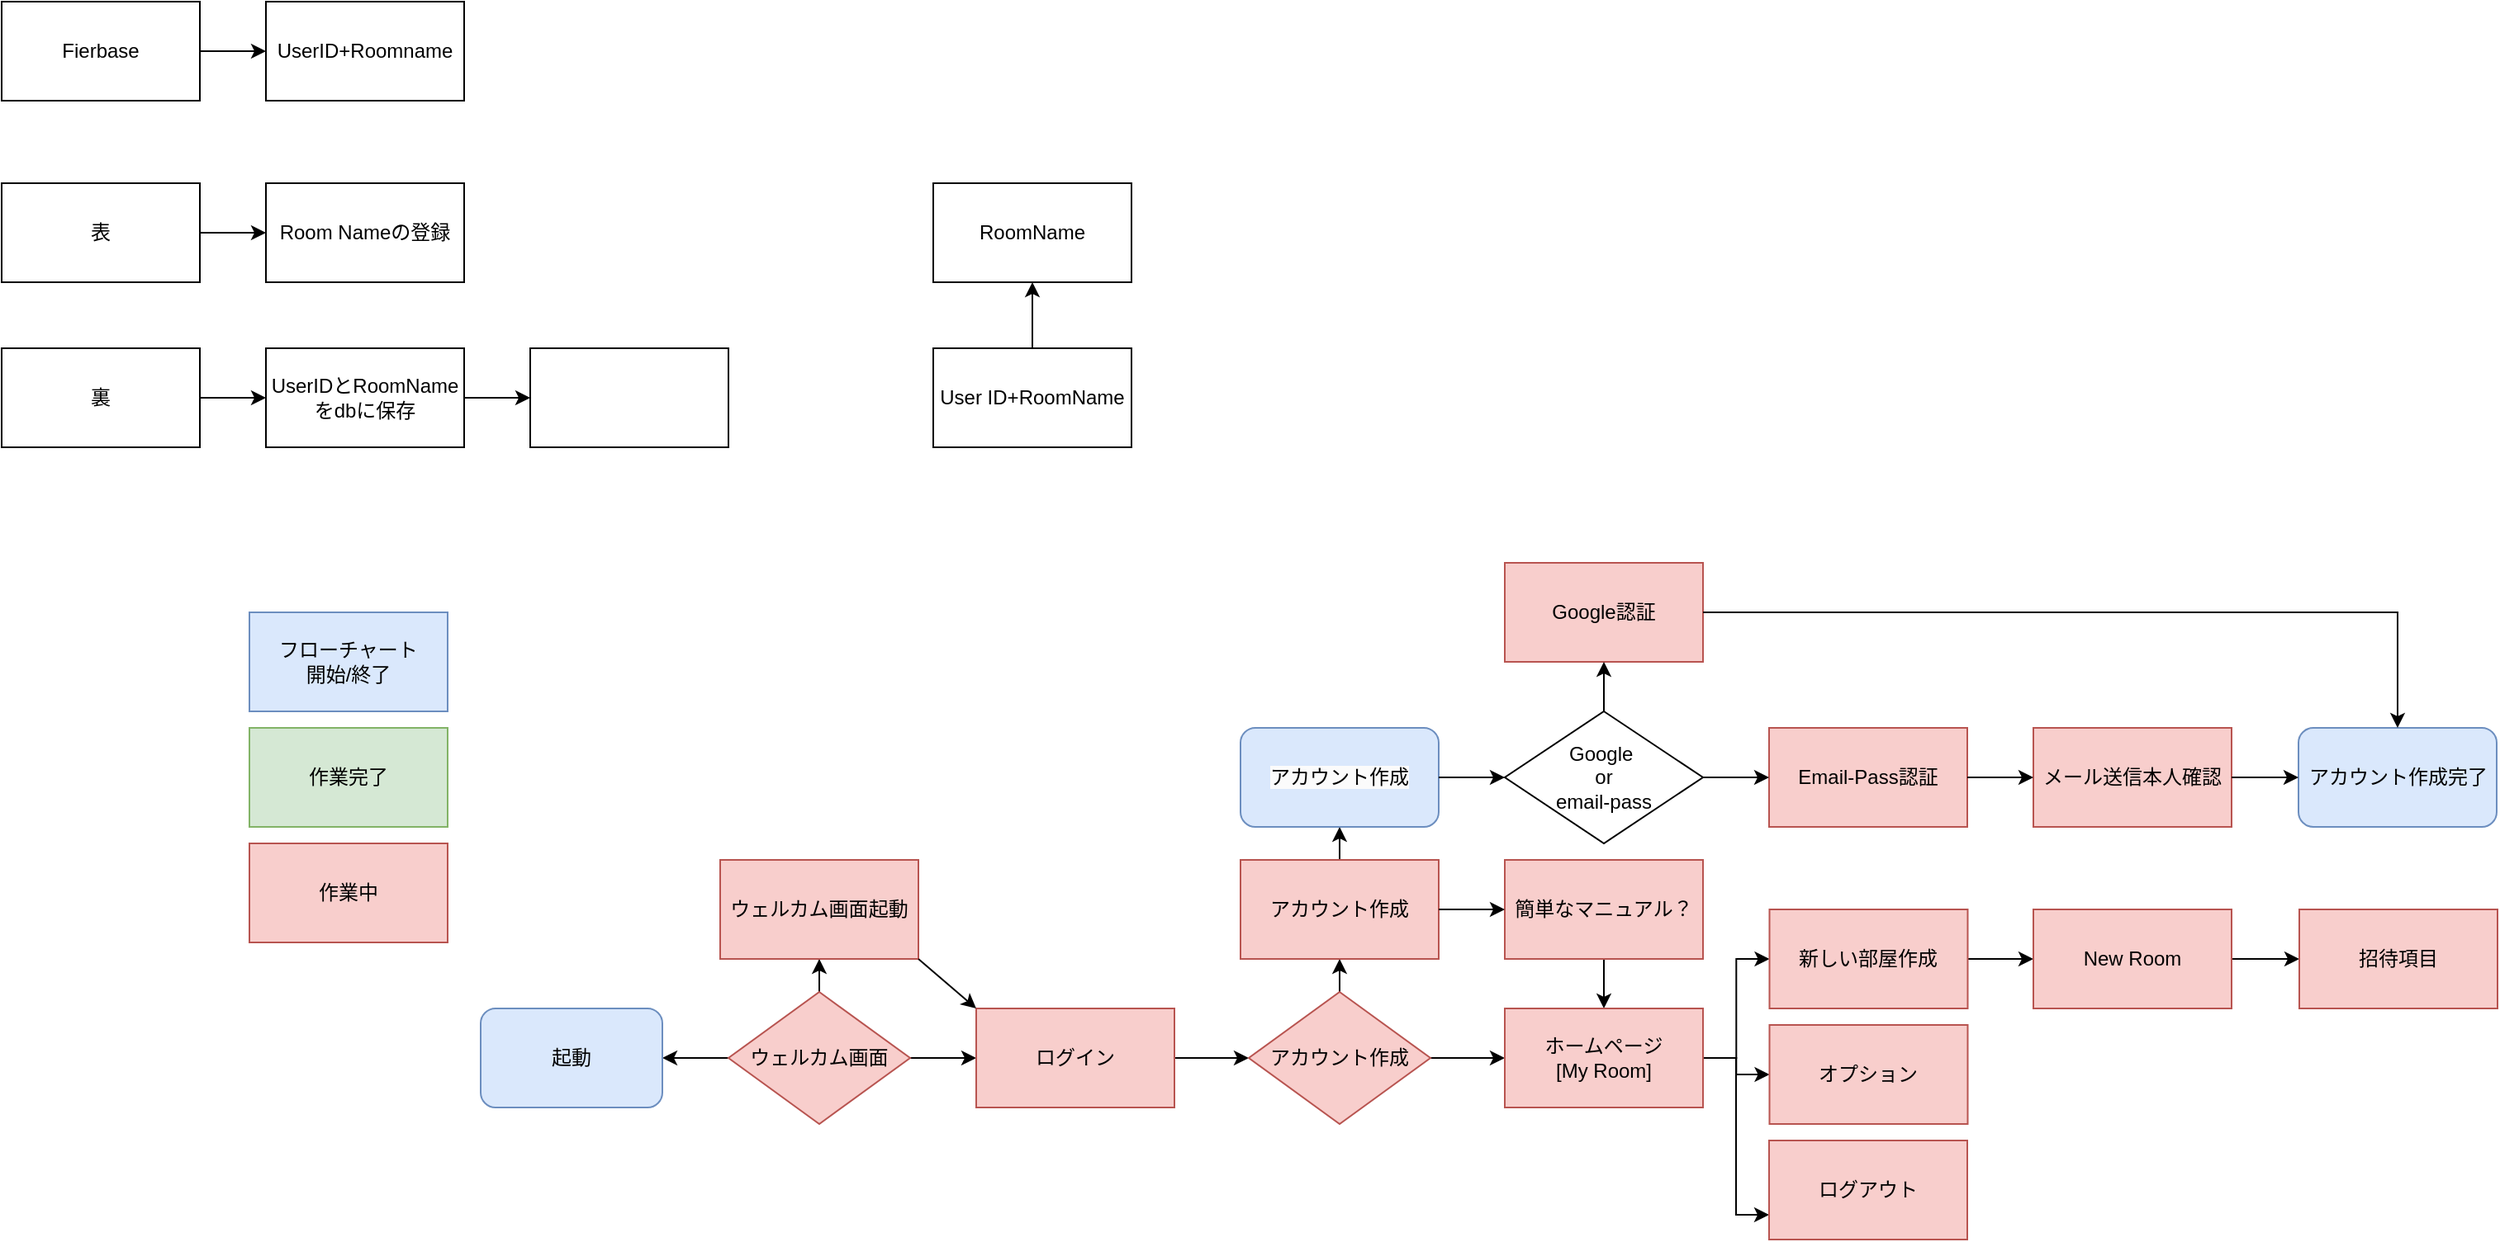 <mxfile version="22.1.18" type="github">
  <diagram name="ページ1" id="QqLwSLqvl7rIlfeu2B-Z">
    <mxGraphModel dx="1457" dy="1705" grid="1" gridSize="10" guides="1" tooltips="1" connect="1" arrows="1" fold="1" page="1" pageScale="1" pageWidth="827" pageHeight="1169" background="#ffffff" math="0" shadow="0">
      <root>
        <mxCell id="0" />
        <mxCell id="1" parent="0" />
        <mxCell id="ANDY_AdEw9fYnEY0-3U3-14" value="" style="edgeStyle=orthogonalEdgeStyle;rounded=0;orthogonalLoop=1;jettySize=auto;html=1;" parent="1" source="ANDY_AdEw9fYnEY0-3U3-6" target="ANDY_AdEw9fYnEY0-3U3-13" edge="1">
          <mxGeometry relative="1" as="geometry" />
        </mxCell>
        <mxCell id="ANDY_AdEw9fYnEY0-3U3-16" value="" style="edgeStyle=orthogonalEdgeStyle;rounded=0;orthogonalLoop=1;jettySize=auto;html=1;" parent="1" source="ANDY_AdEw9fYnEY0-3U3-6" target="ANDY_AdEw9fYnEY0-3U3-15" edge="1">
          <mxGeometry relative="1" as="geometry" />
        </mxCell>
        <mxCell id="ANDY_AdEw9fYnEY0-3U3-18" value="" style="edgeStyle=orthogonalEdgeStyle;rounded=0;orthogonalLoop=1;jettySize=auto;html=1;" parent="1" source="ANDY_AdEw9fYnEY0-3U3-6" target="ANDY_AdEw9fYnEY0-3U3-17" edge="1">
          <mxGeometry relative="1" as="geometry" />
        </mxCell>
        <mxCell id="ANDY_AdEw9fYnEY0-3U3-6" value="ウェルカム画面" style="rhombus;whiteSpace=wrap;html=1;rounded=0;fillColor=#f8cecc;strokeColor=#b85450;" parent="1" vertex="1">
          <mxGeometry x="170" y="220" width="110" height="80" as="geometry" />
        </mxCell>
        <mxCell id="ANDY_AdEw9fYnEY0-3U3-13" value="起動" style="rounded=1;whiteSpace=wrap;html=1;fillColor=#dae8fc;strokeColor=#6c8ebf;" parent="1" vertex="1">
          <mxGeometry x="20" y="230" width="110" height="60" as="geometry" />
        </mxCell>
        <mxCell id="ANDY_AdEw9fYnEY0-3U3-15" value="ウェルカム画面起動" style="rounded=0;whiteSpace=wrap;html=1;fillColor=#f8cecc;strokeColor=#b85450;" parent="1" vertex="1">
          <mxGeometry x="165" y="140" width="120" height="60" as="geometry" />
        </mxCell>
        <mxCell id="ANDY_AdEw9fYnEY0-3U3-21" value="" style="edgeStyle=orthogonalEdgeStyle;rounded=0;orthogonalLoop=1;jettySize=auto;html=1;" parent="1" source="ANDY_AdEw9fYnEY0-3U3-17" target="ANDY_AdEw9fYnEY0-3U3-20" edge="1">
          <mxGeometry relative="1" as="geometry" />
        </mxCell>
        <mxCell id="ANDY_AdEw9fYnEY0-3U3-17" value="ログイン" style="whiteSpace=wrap;html=1;rounded=0;fillColor=#f8cecc;strokeColor=#b85450;" parent="1" vertex="1">
          <mxGeometry x="320" y="230" width="120" height="60" as="geometry" />
        </mxCell>
        <mxCell id="ANDY_AdEw9fYnEY0-3U3-19" value="" style="endArrow=classic;html=1;rounded=0;entryX=0;entryY=0;entryDx=0;entryDy=0;exitX=1;exitY=1;exitDx=0;exitDy=0;" parent="1" source="ANDY_AdEw9fYnEY0-3U3-15" target="ANDY_AdEw9fYnEY0-3U3-17" edge="1">
          <mxGeometry width="50" height="50" relative="1" as="geometry">
            <mxPoint x="390" y="320" as="sourcePoint" />
            <mxPoint x="440" y="270" as="targetPoint" />
          </mxGeometry>
        </mxCell>
        <mxCell id="ANDY_AdEw9fYnEY0-3U3-23" value="" style="edgeStyle=orthogonalEdgeStyle;rounded=0;orthogonalLoop=1;jettySize=auto;html=1;" parent="1" source="ANDY_AdEw9fYnEY0-3U3-20" target="ANDY_AdEw9fYnEY0-3U3-22" edge="1">
          <mxGeometry relative="1" as="geometry" />
        </mxCell>
        <mxCell id="ANDY_AdEw9fYnEY0-3U3-29" value="" style="edgeStyle=orthogonalEdgeStyle;rounded=0;orthogonalLoop=1;jettySize=auto;html=1;" parent="1" source="ANDY_AdEw9fYnEY0-3U3-20" target="ANDY_AdEw9fYnEY0-3U3-28" edge="1">
          <mxGeometry relative="1" as="geometry" />
        </mxCell>
        <mxCell id="ANDY_AdEw9fYnEY0-3U3-20" value="アカウント作成" style="rhombus;whiteSpace=wrap;html=1;rounded=0;fillColor=#f8cecc;strokeColor=#b85450;" parent="1" vertex="1">
          <mxGeometry x="485" y="220" width="110" height="80" as="geometry" />
        </mxCell>
        <mxCell id="ANDY_AdEw9fYnEY0-3U3-57" value="" style="edgeStyle=orthogonalEdgeStyle;rounded=0;orthogonalLoop=1;jettySize=auto;html=1;" parent="1" source="ANDY_AdEw9fYnEY0-3U3-22" target="ANDY_AdEw9fYnEY0-3U3-51" edge="1">
          <mxGeometry relative="1" as="geometry" />
        </mxCell>
        <mxCell id="ANDY_AdEw9fYnEY0-3U3-22" value="アカウント作成" style="whiteSpace=wrap;html=1;rounded=0;fillColor=#f8cecc;strokeColor=#b85450;" parent="1" vertex="1">
          <mxGeometry x="480" y="140" width="120" height="60" as="geometry" />
        </mxCell>
        <mxCell id="ANDY_AdEw9fYnEY0-3U3-30" value="" style="edgeStyle=orthogonalEdgeStyle;rounded=0;orthogonalLoop=1;jettySize=auto;html=1;" parent="1" source="ANDY_AdEw9fYnEY0-3U3-24" target="ANDY_AdEw9fYnEY0-3U3-28" edge="1">
          <mxGeometry relative="1" as="geometry" />
        </mxCell>
        <mxCell id="ANDY_AdEw9fYnEY0-3U3-24" value="簡単なマニュアル？" style="whiteSpace=wrap;html=1;rounded=0;fillColor=#f8cecc;strokeColor=#b85450;" parent="1" vertex="1">
          <mxGeometry x="640" y="140" width="120" height="60" as="geometry" />
        </mxCell>
        <mxCell id="ANDY_AdEw9fYnEY0-3U3-26" value="" style="endArrow=classic;html=1;rounded=0;exitX=1;exitY=0.5;exitDx=0;exitDy=0;entryX=0;entryY=0.5;entryDx=0;entryDy=0;" parent="1" source="ANDY_AdEw9fYnEY0-3U3-22" target="ANDY_AdEw9fYnEY0-3U3-24" edge="1">
          <mxGeometry width="50" height="50" relative="1" as="geometry">
            <mxPoint x="600" y="200" as="sourcePoint" />
            <mxPoint x="630" y="230" as="targetPoint" />
          </mxGeometry>
        </mxCell>
        <mxCell id="ANDY_AdEw9fYnEY0-3U3-32" value="" style="edgeStyle=orthogonalEdgeStyle;rounded=0;orthogonalLoop=1;jettySize=auto;html=1;" parent="1" source="ANDY_AdEw9fYnEY0-3U3-28" target="ANDY_AdEw9fYnEY0-3U3-31" edge="1">
          <mxGeometry relative="1" as="geometry" />
        </mxCell>
        <mxCell id="h6BVth6N7jJkKrhVaG1G-6" style="edgeStyle=orthogonalEdgeStyle;rounded=0;orthogonalLoop=1;jettySize=auto;html=1;" parent="1" source="ANDY_AdEw9fYnEY0-3U3-28" target="h6BVth6N7jJkKrhVaG1G-4" edge="1">
          <mxGeometry relative="1" as="geometry" />
        </mxCell>
        <mxCell id="h6BVth6N7jJkKrhVaG1G-7" style="edgeStyle=orthogonalEdgeStyle;rounded=0;orthogonalLoop=1;jettySize=auto;html=1;entryX=0;entryY=0.75;entryDx=0;entryDy=0;" parent="1" source="ANDY_AdEw9fYnEY0-3U3-28" target="h6BVth6N7jJkKrhVaG1G-5" edge="1">
          <mxGeometry relative="1" as="geometry" />
        </mxCell>
        <mxCell id="ANDY_AdEw9fYnEY0-3U3-28" value="ホームページ&lt;br&gt;[My Room]" style="rounded=0;whiteSpace=wrap;html=1;fillColor=#f8cecc;strokeColor=#b85450;" parent="1" vertex="1">
          <mxGeometry x="640" y="230" width="120" height="60" as="geometry" />
        </mxCell>
        <mxCell id="h6BVth6N7jJkKrhVaG1G-9" value="" style="edgeStyle=orthogonalEdgeStyle;rounded=0;orthogonalLoop=1;jettySize=auto;html=1;" parent="1" source="ANDY_AdEw9fYnEY0-3U3-31" target="h6BVth6N7jJkKrhVaG1G-8" edge="1">
          <mxGeometry relative="1" as="geometry" />
        </mxCell>
        <mxCell id="ANDY_AdEw9fYnEY0-3U3-31" value="新しい部屋作成" style="rounded=0;whiteSpace=wrap;html=1;fillColor=#f8cecc;strokeColor=#b85450;" parent="1" vertex="1">
          <mxGeometry x="800.25" y="170" width="120" height="60" as="geometry" />
        </mxCell>
        <mxCell id="ANDY_AdEw9fYnEY0-3U3-56" value="" style="group" parent="1" vertex="1" connectable="0">
          <mxGeometry x="480" y="-40" width="760.5" height="170" as="geometry" />
        </mxCell>
        <mxCell id="ANDY_AdEw9fYnEY0-3U3-38" value="Google&amp;nbsp;&lt;br&gt;or&lt;br&gt;email-pass" style="rhombus;whiteSpace=wrap;html=1;rounded=0;" parent="ANDY_AdEw9fYnEY0-3U3-56" vertex="1">
          <mxGeometry x="160" y="90" width="120" height="80" as="geometry" />
        </mxCell>
        <mxCell id="ANDY_AdEw9fYnEY0-3U3-40" value="Google認証" style="rounded=0;whiteSpace=wrap;html=1;fillColor=#f8cecc;strokeColor=#b85450;" parent="ANDY_AdEw9fYnEY0-3U3-56" vertex="1">
          <mxGeometry x="160" width="120" height="60" as="geometry" />
        </mxCell>
        <mxCell id="ANDY_AdEw9fYnEY0-3U3-41" value="" style="edgeStyle=orthogonalEdgeStyle;rounded=0;orthogonalLoop=1;jettySize=auto;html=1;" parent="ANDY_AdEw9fYnEY0-3U3-56" source="ANDY_AdEw9fYnEY0-3U3-38" target="ANDY_AdEw9fYnEY0-3U3-40" edge="1">
          <mxGeometry relative="1" as="geometry" />
        </mxCell>
        <mxCell id="ANDY_AdEw9fYnEY0-3U3-44" value="Email-Pass認証" style="whiteSpace=wrap;html=1;rounded=0;fillColor=#f8cecc;strokeColor=#b85450;" parent="ANDY_AdEw9fYnEY0-3U3-56" vertex="1">
          <mxGeometry x="320" y="100" width="120" height="60" as="geometry" />
        </mxCell>
        <mxCell id="ANDY_AdEw9fYnEY0-3U3-45" value="" style="edgeStyle=orthogonalEdgeStyle;rounded=0;orthogonalLoop=1;jettySize=auto;html=1;" parent="ANDY_AdEw9fYnEY0-3U3-56" source="ANDY_AdEw9fYnEY0-3U3-38" target="ANDY_AdEw9fYnEY0-3U3-44" edge="1">
          <mxGeometry relative="1" as="geometry" />
        </mxCell>
        <mxCell id="ANDY_AdEw9fYnEY0-3U3-46" value="メール送信本人確認" style="whiteSpace=wrap;html=1;rounded=0;fillColor=#f8cecc;strokeColor=#b85450;" parent="ANDY_AdEw9fYnEY0-3U3-56" vertex="1">
          <mxGeometry x="480" y="100" width="120" height="60" as="geometry" />
        </mxCell>
        <mxCell id="ANDY_AdEw9fYnEY0-3U3-47" value="" style="edgeStyle=orthogonalEdgeStyle;rounded=0;orthogonalLoop=1;jettySize=auto;html=1;" parent="ANDY_AdEw9fYnEY0-3U3-56" source="ANDY_AdEw9fYnEY0-3U3-44" target="ANDY_AdEw9fYnEY0-3U3-46" edge="1">
          <mxGeometry relative="1" as="geometry" />
        </mxCell>
        <mxCell id="ANDY_AdEw9fYnEY0-3U3-51" value="&lt;meta charset=&quot;utf-8&quot;&gt;&lt;span style=&quot;color: rgb(0, 0, 0); font-family: Helvetica; font-size: 12px; font-style: normal; font-variant-ligatures: normal; font-variant-caps: normal; font-weight: 400; letter-spacing: normal; orphans: 2; text-align: center; text-indent: 0px; text-transform: none; widows: 2; word-spacing: 0px; -webkit-text-stroke-width: 0px; background-color: rgb(251, 251, 251); text-decoration-thickness: initial; text-decoration-style: initial; text-decoration-color: initial; float: none; display: inline !important;&quot;&gt;アカウント作成&lt;/span&gt;" style="rounded=1;whiteSpace=wrap;html=1;fillColor=#dae8fc;strokeColor=#6c8ebf;" parent="ANDY_AdEw9fYnEY0-3U3-56" vertex="1">
          <mxGeometry y="100" width="120" height="60" as="geometry" />
        </mxCell>
        <mxCell id="ANDY_AdEw9fYnEY0-3U3-39" value="" style="edgeStyle=orthogonalEdgeStyle;rounded=0;orthogonalLoop=1;jettySize=auto;html=1;" parent="ANDY_AdEw9fYnEY0-3U3-56" source="ANDY_AdEw9fYnEY0-3U3-51" target="ANDY_AdEw9fYnEY0-3U3-38" edge="1">
          <mxGeometry relative="1" as="geometry">
            <mxPoint x="120" y="130" as="sourcePoint" />
          </mxGeometry>
        </mxCell>
        <mxCell id="ANDY_AdEw9fYnEY0-3U3-52" value="アカウント作成完了" style="rounded=1;whiteSpace=wrap;html=1;fillColor=#dae8fc;strokeColor=#6c8ebf;" parent="ANDY_AdEw9fYnEY0-3U3-56" vertex="1">
          <mxGeometry x="640.5" y="100" width="120" height="60" as="geometry" />
        </mxCell>
        <mxCell id="ANDY_AdEw9fYnEY0-3U3-55" style="edgeStyle=orthogonalEdgeStyle;rounded=0;orthogonalLoop=1;jettySize=auto;html=1;" parent="ANDY_AdEw9fYnEY0-3U3-56" source="ANDY_AdEw9fYnEY0-3U3-40" target="ANDY_AdEw9fYnEY0-3U3-52" edge="1">
          <mxGeometry relative="1" as="geometry" />
        </mxCell>
        <mxCell id="ANDY_AdEw9fYnEY0-3U3-54" value="" style="edgeStyle=orthogonalEdgeStyle;rounded=0;orthogonalLoop=1;jettySize=auto;html=1;" parent="ANDY_AdEw9fYnEY0-3U3-56" source="ANDY_AdEw9fYnEY0-3U3-46" target="ANDY_AdEw9fYnEY0-3U3-52" edge="1">
          <mxGeometry relative="1" as="geometry" />
        </mxCell>
        <mxCell id="ANDY_AdEw9fYnEY0-3U3-58" value="フローチャート&lt;br&gt;開始/終了" style="rounded=0;whiteSpace=wrap;html=1;fillColor=#dae8fc;strokeColor=#6c8ebf;" parent="1" vertex="1">
          <mxGeometry x="-120" y="-10" width="120" height="60" as="geometry" />
        </mxCell>
        <mxCell id="ANDY_AdEw9fYnEY0-3U3-59" value="作業完了" style="rounded=0;whiteSpace=wrap;html=1;fillColor=#d5e8d4;strokeColor=#82b366;" parent="1" vertex="1">
          <mxGeometry x="-120" y="60" width="120" height="60" as="geometry" />
        </mxCell>
        <mxCell id="ANDY_AdEw9fYnEY0-3U3-60" value="作業中" style="rounded=0;whiteSpace=wrap;html=1;fillColor=#f8cecc;strokeColor=#b85450;" parent="1" vertex="1">
          <mxGeometry x="-120" y="130" width="120" height="60" as="geometry" />
        </mxCell>
        <mxCell id="h6BVth6N7jJkKrhVaG1G-4" value="オプション" style="rounded=0;whiteSpace=wrap;html=1;fillColor=#f8cecc;strokeColor=#b85450;" parent="1" vertex="1">
          <mxGeometry x="800.25" y="240" width="120" height="60" as="geometry" />
        </mxCell>
        <mxCell id="h6BVth6N7jJkKrhVaG1G-5" value="ログアウト" style="rounded=0;whiteSpace=wrap;html=1;fillColor=#f8cecc;strokeColor=#b85450;" parent="1" vertex="1">
          <mxGeometry x="800" y="310" width="120" height="60" as="geometry" />
        </mxCell>
        <mxCell id="h6BVth6N7jJkKrhVaG1G-11" style="edgeStyle=orthogonalEdgeStyle;rounded=0;orthogonalLoop=1;jettySize=auto;html=1;" parent="1" source="h6BVth6N7jJkKrhVaG1G-8" target="h6BVth6N7jJkKrhVaG1G-10" edge="1">
          <mxGeometry relative="1" as="geometry" />
        </mxCell>
        <mxCell id="h6BVth6N7jJkKrhVaG1G-8" value="New Room" style="rounded=0;whiteSpace=wrap;html=1;fillColor=#f8cecc;strokeColor=#b85450;" parent="1" vertex="1">
          <mxGeometry x="960" y="170" width="120" height="60" as="geometry" />
        </mxCell>
        <mxCell id="h6BVth6N7jJkKrhVaG1G-10" value="招待項目" style="rounded=0;whiteSpace=wrap;html=1;fillColor=#f8cecc;strokeColor=#b85450;" parent="1" vertex="1">
          <mxGeometry x="1121" y="170" width="120" height="60" as="geometry" />
        </mxCell>
        <mxCell id="yorjEs9whq2O1M-W6xQi-5" value="" style="edgeStyle=orthogonalEdgeStyle;rounded=0;orthogonalLoop=1;jettySize=auto;html=1;" edge="1" parent="1" source="yorjEs9whq2O1M-W6xQi-1" target="yorjEs9whq2O1M-W6xQi-4">
          <mxGeometry relative="1" as="geometry" />
        </mxCell>
        <mxCell id="yorjEs9whq2O1M-W6xQi-1" value="User ID+RoomName" style="rounded=0;whiteSpace=wrap;html=1;" vertex="1" parent="1">
          <mxGeometry x="294" y="-170" width="120" height="60" as="geometry" />
        </mxCell>
        <mxCell id="yorjEs9whq2O1M-W6xQi-4" value="RoomName" style="rounded=0;whiteSpace=wrap;html=1;" vertex="1" parent="1">
          <mxGeometry x="294" y="-270" width="120" height="60" as="geometry" />
        </mxCell>
        <mxCell id="yorjEs9whq2O1M-W6xQi-14" value="" style="edgeStyle=orthogonalEdgeStyle;rounded=0;orthogonalLoop=1;jettySize=auto;html=1;" edge="1" parent="1" source="yorjEs9whq2O1M-W6xQi-8" target="yorjEs9whq2O1M-W6xQi-13">
          <mxGeometry relative="1" as="geometry" />
        </mxCell>
        <mxCell id="yorjEs9whq2O1M-W6xQi-8" value="表" style="whiteSpace=wrap;html=1;rounded=0;" vertex="1" parent="1">
          <mxGeometry x="-270" y="-270" width="120" height="60" as="geometry" />
        </mxCell>
        <mxCell id="yorjEs9whq2O1M-W6xQi-18" value="" style="edgeStyle=orthogonalEdgeStyle;rounded=0;orthogonalLoop=1;jettySize=auto;html=1;" edge="1" parent="1" source="yorjEs9whq2O1M-W6xQi-10" target="yorjEs9whq2O1M-W6xQi-17">
          <mxGeometry relative="1" as="geometry" />
        </mxCell>
        <mxCell id="yorjEs9whq2O1M-W6xQi-10" value="裏" style="whiteSpace=wrap;html=1;rounded=0;" vertex="1" parent="1">
          <mxGeometry x="-270" y="-170" width="120" height="60" as="geometry" />
        </mxCell>
        <mxCell id="yorjEs9whq2O1M-W6xQi-13" value="Room Nameの登録" style="whiteSpace=wrap;html=1;rounded=0;" vertex="1" parent="1">
          <mxGeometry x="-110" y="-270" width="120" height="60" as="geometry" />
        </mxCell>
        <mxCell id="yorjEs9whq2O1M-W6xQi-20" value="" style="edgeStyle=orthogonalEdgeStyle;rounded=0;orthogonalLoop=1;jettySize=auto;html=1;" edge="1" parent="1" source="yorjEs9whq2O1M-W6xQi-17" target="yorjEs9whq2O1M-W6xQi-19">
          <mxGeometry relative="1" as="geometry" />
        </mxCell>
        <mxCell id="yorjEs9whq2O1M-W6xQi-17" value="UserIDとRoomNameをdbに保存" style="whiteSpace=wrap;html=1;rounded=0;" vertex="1" parent="1">
          <mxGeometry x="-110" y="-170" width="120" height="60" as="geometry" />
        </mxCell>
        <mxCell id="yorjEs9whq2O1M-W6xQi-19" value="" style="whiteSpace=wrap;html=1;rounded=0;" vertex="1" parent="1">
          <mxGeometry x="50" y="-170" width="120" height="60" as="geometry" />
        </mxCell>
        <mxCell id="yorjEs9whq2O1M-W6xQi-23" value="" style="edgeStyle=orthogonalEdgeStyle;rounded=0;orthogonalLoop=1;jettySize=auto;html=1;" edge="1" parent="1" source="yorjEs9whq2O1M-W6xQi-21" target="yorjEs9whq2O1M-W6xQi-22">
          <mxGeometry relative="1" as="geometry" />
        </mxCell>
        <mxCell id="yorjEs9whq2O1M-W6xQi-21" value="Fierbase" style="whiteSpace=wrap;html=1;rounded=0;" vertex="1" parent="1">
          <mxGeometry x="-270" y="-380" width="120" height="60" as="geometry" />
        </mxCell>
        <mxCell id="yorjEs9whq2O1M-W6xQi-22" value="UserID+Roomname" style="whiteSpace=wrap;html=1;rounded=0;" vertex="1" parent="1">
          <mxGeometry x="-110" y="-380" width="120" height="60" as="geometry" />
        </mxCell>
      </root>
    </mxGraphModel>
  </diagram>
</mxfile>

